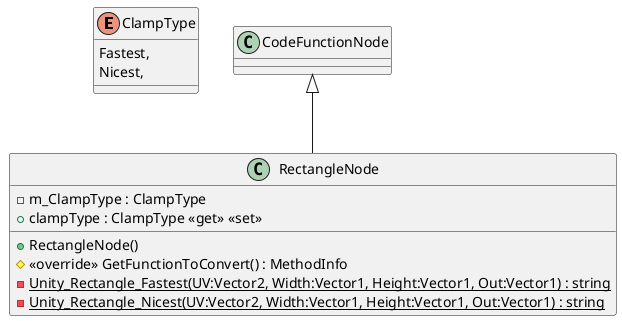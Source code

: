 @startuml
enum ClampType {
    Fastest,
    Nicest,
}
class RectangleNode {
    + RectangleNode()
    - m_ClampType : ClampType
    + clampType : ClampType <<get>> <<set>>
    # <<override>> GetFunctionToConvert() : MethodInfo
    {static} - Unity_Rectangle_Fastest(UV:Vector2, Width:Vector1, Height:Vector1, Out:Vector1) : string
    {static} - Unity_Rectangle_Nicest(UV:Vector2, Width:Vector1, Height:Vector1, Out:Vector1) : string
}
CodeFunctionNode <|-- RectangleNode
@enduml
